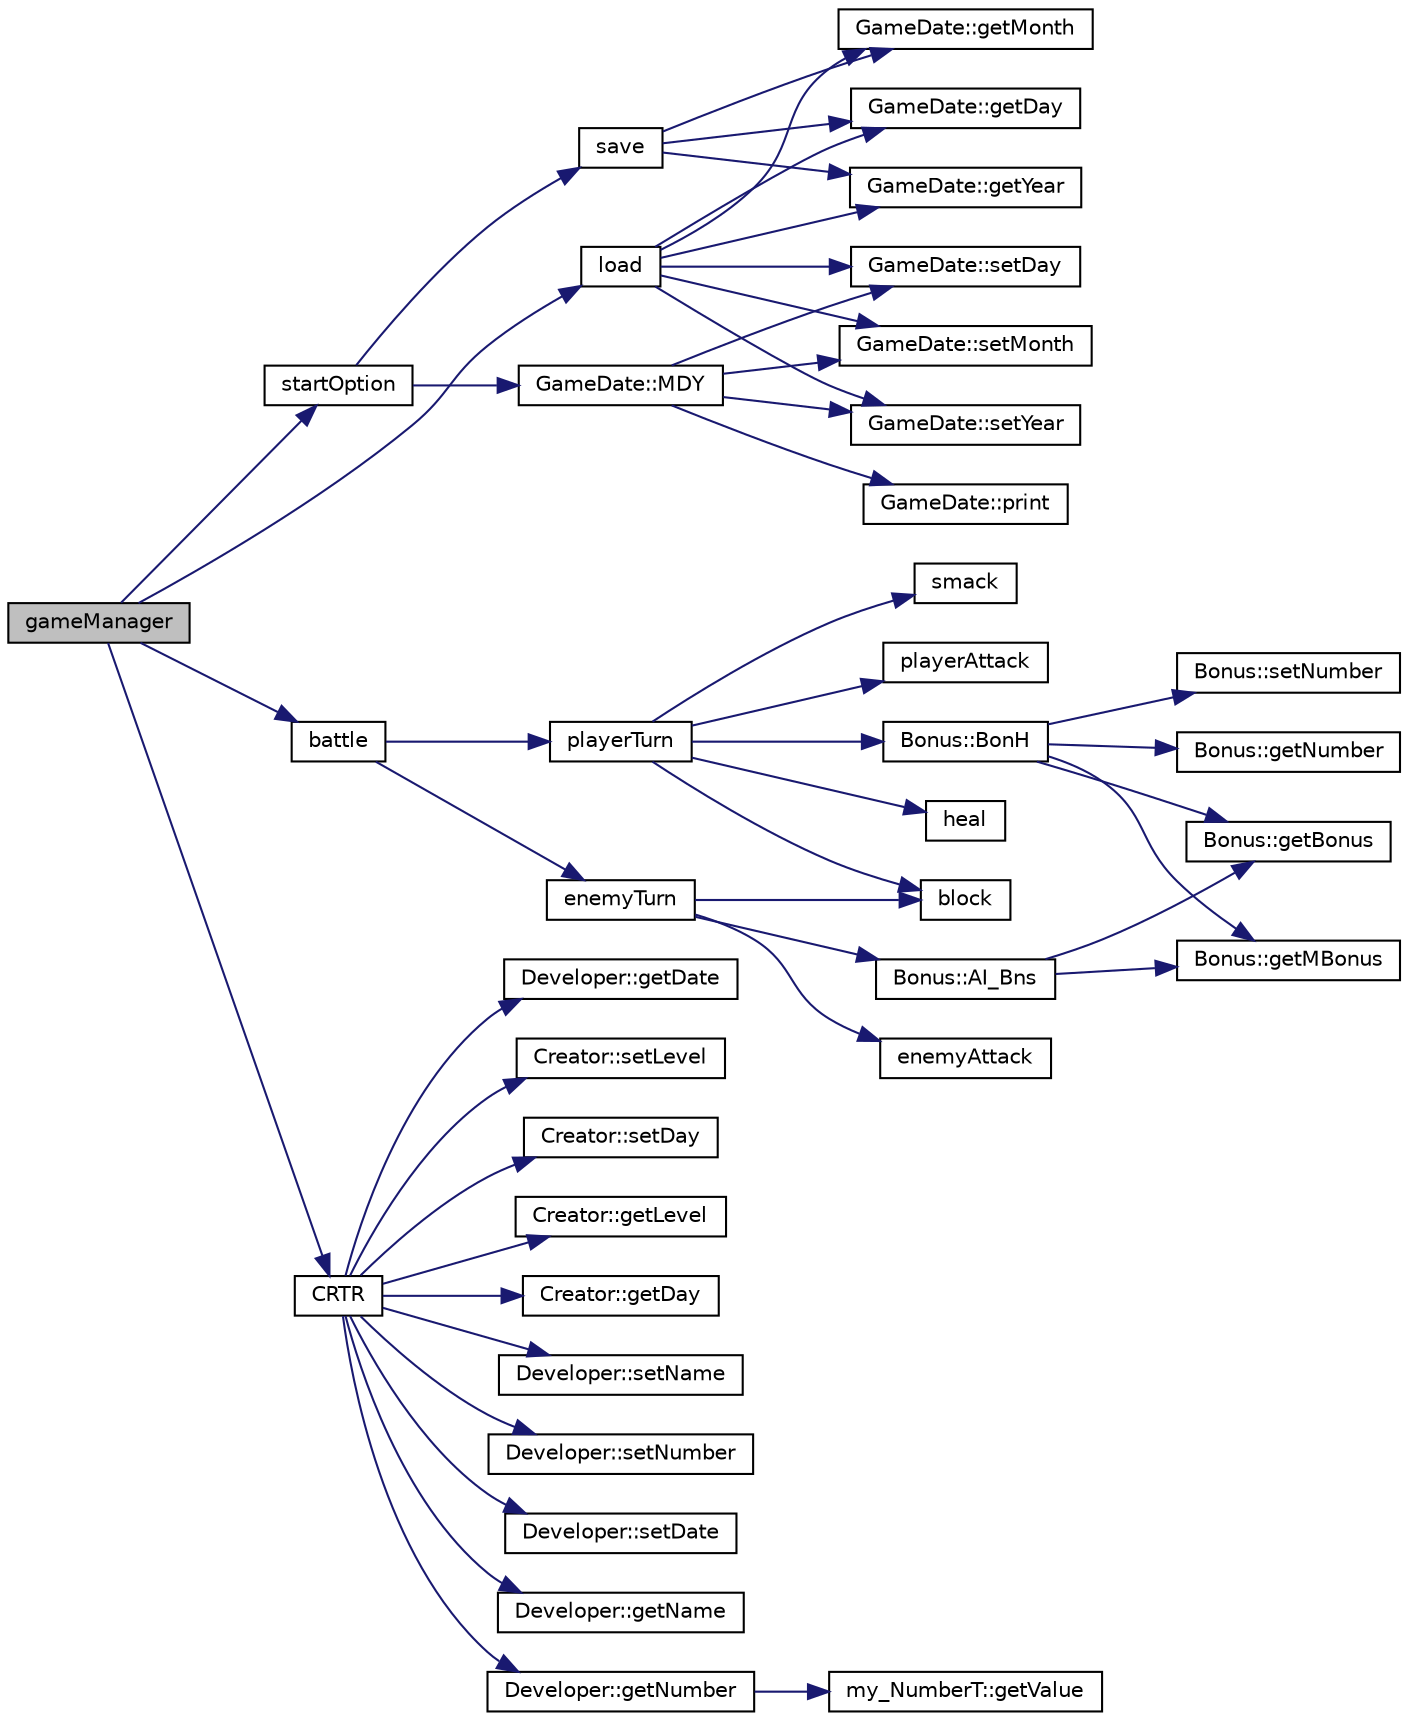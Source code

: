 digraph "gameManager"
{
  edge [fontname="Helvetica",fontsize="10",labelfontname="Helvetica",labelfontsize="10"];
  node [fontname="Helvetica",fontsize="10",shape=record];
  rankdir="LR";
  Node1 [label="gameManager",height=0.2,width=0.4,color="black", fillcolor="grey75", style="filled", fontcolor="black"];
  Node1 -> Node2 [color="midnightblue",fontsize="10",style="solid"];
  Node2 [label="startOption",height=0.2,width=0.4,color="black", fillcolor="white", style="filled",URL="$main_8cpp.html#a9421d775ae363a991198f68d5dbf7b19"];
  Node2 -> Node3 [color="midnightblue",fontsize="10",style="solid"];
  Node3 [label="GameDate::MDY",height=0.2,width=0.4,color="black", fillcolor="white", style="filled",URL="$class_game_date.html#a46f2fcc90a57600fd45b783d9f8cd0c3"];
  Node3 -> Node4 [color="midnightblue",fontsize="10",style="solid"];
  Node4 [label="GameDate::setDay",height=0.2,width=0.4,color="black", fillcolor="white", style="filled",URL="$class_game_date.html#aba5c6ab5a4f050ceb431fbcd037009d3"];
  Node3 -> Node5 [color="midnightblue",fontsize="10",style="solid"];
  Node5 [label="GameDate::setMonth",height=0.2,width=0.4,color="black", fillcolor="white", style="filled",URL="$class_game_date.html#a55608e9a69e32403ae008291681bbf59"];
  Node3 -> Node6 [color="midnightblue",fontsize="10",style="solid"];
  Node6 [label="GameDate::setYear",height=0.2,width=0.4,color="black", fillcolor="white", style="filled",URL="$class_game_date.html#adcaba92c4db1fa259a5d8ae9704064e5"];
  Node3 -> Node7 [color="midnightblue",fontsize="10",style="solid"];
  Node7 [label="GameDate::print",height=0.2,width=0.4,color="black", fillcolor="white", style="filled",URL="$class_game_date.html#ae0829c804c22c72d1fe34080aed5cea3"];
  Node2 -> Node8 [color="midnightblue",fontsize="10",style="solid"];
  Node8 [label="save",height=0.2,width=0.4,color="black", fillcolor="white", style="filled",URL="$main_8cpp.html#ae37e254cdfd11133af9b06c52f393d6e"];
  Node8 -> Node9 [color="midnightblue",fontsize="10",style="solid"];
  Node9 [label="GameDate::getMonth",height=0.2,width=0.4,color="black", fillcolor="white", style="filled",URL="$class_game_date.html#a2b8fba33da7e4820587a2e6ccc9411e0"];
  Node8 -> Node10 [color="midnightblue",fontsize="10",style="solid"];
  Node10 [label="GameDate::getDay",height=0.2,width=0.4,color="black", fillcolor="white", style="filled",URL="$class_game_date.html#aa5f51d52c16e608253fd4c2762a1dfbb"];
  Node8 -> Node11 [color="midnightblue",fontsize="10",style="solid"];
  Node11 [label="GameDate::getYear",height=0.2,width=0.4,color="black", fillcolor="white", style="filled",URL="$class_game_date.html#ac996cd8d1fbd5a4ad9ede22a6b9aa7aa"];
  Node1 -> Node12 [color="midnightblue",fontsize="10",style="solid"];
  Node12 [label="load",height=0.2,width=0.4,color="black", fillcolor="white", style="filled",URL="$main_8cpp.html#af3dc1f4eaeaabc4cb2741c991bc47f3d"];
  Node12 -> Node5 [color="midnightblue",fontsize="10",style="solid"];
  Node12 -> Node4 [color="midnightblue",fontsize="10",style="solid"];
  Node12 -> Node6 [color="midnightblue",fontsize="10",style="solid"];
  Node12 -> Node9 [color="midnightblue",fontsize="10",style="solid"];
  Node12 -> Node10 [color="midnightblue",fontsize="10",style="solid"];
  Node12 -> Node11 [color="midnightblue",fontsize="10",style="solid"];
  Node1 -> Node13 [color="midnightblue",fontsize="10",style="solid"];
  Node13 [label="battle",height=0.2,width=0.4,color="black", fillcolor="white", style="filled",URL="$main_8cpp.html#a9f1fc8afafd91b62e36d45f690623ec3"];
  Node13 -> Node14 [color="midnightblue",fontsize="10",style="solid"];
  Node14 [label="playerTurn",height=0.2,width=0.4,color="black", fillcolor="white", style="filled",URL="$main_8cpp.html#a8cea86ce6455bbc0fe2dd9491af1444e"];
  Node14 -> Node15 [color="midnightblue",fontsize="10",style="solid"];
  Node15 [label="Bonus::BonH",height=0.2,width=0.4,color="black", fillcolor="white", style="filled",URL="$class_bonus.html#aad2515d0e2e8a4e0c6fcbbd01c167712"];
  Node15 -> Node16 [color="midnightblue",fontsize="10",style="solid"];
  Node16 [label="Bonus::setNumber",height=0.2,width=0.4,color="black", fillcolor="white", style="filled",URL="$class_bonus.html#a9b49303ba2ac90ed51903d720c254d16"];
  Node15 -> Node17 [color="midnightblue",fontsize="10",style="solid"];
  Node17 [label="Bonus::getNumber",height=0.2,width=0.4,color="black", fillcolor="white", style="filled",URL="$class_bonus.html#a8410340d40b2c2f94e6975da25715615"];
  Node15 -> Node18 [color="midnightblue",fontsize="10",style="solid"];
  Node18 [label="Bonus::getMBonus",height=0.2,width=0.4,color="black", fillcolor="white", style="filled",URL="$class_bonus.html#aaa4cc8b64910ad7fac1a0e2408a26338"];
  Node15 -> Node19 [color="midnightblue",fontsize="10",style="solid"];
  Node19 [label="Bonus::getBonus",height=0.2,width=0.4,color="black", fillcolor="white", style="filled",URL="$class_bonus.html#a20eafd1e0dc632fbbd86d860822e95bf"];
  Node14 -> Node20 [color="midnightblue",fontsize="10",style="solid"];
  Node20 [label="heal",height=0.2,width=0.4,color="black", fillcolor="white", style="filled",URL="$main_8cpp.html#a4fc2c0136e62f2b645a505e3bd2d75be"];
  Node14 -> Node21 [color="midnightblue",fontsize="10",style="solid"];
  Node21 [label="smack",height=0.2,width=0.4,color="black", fillcolor="white", style="filled",URL="$main_8cpp.html#a7fffa328a80d69f42c77deccb0c98a2d"];
  Node14 -> Node22 [color="midnightblue",fontsize="10",style="solid"];
  Node22 [label="block",height=0.2,width=0.4,color="black", fillcolor="white", style="filled",URL="$main_8cpp.html#a81aa732ee1c52ed612ce57909dde6b75"];
  Node14 -> Node23 [color="midnightblue",fontsize="10",style="solid"];
  Node23 [label="playerAttack",height=0.2,width=0.4,color="black", fillcolor="white", style="filled",URL="$main_8cpp.html#a0d2f7982285746f2c3086e8c3430c8aa"];
  Node13 -> Node24 [color="midnightblue",fontsize="10",style="solid"];
  Node24 [label="enemyTurn",height=0.2,width=0.4,color="black", fillcolor="white", style="filled",URL="$main_8cpp.html#a6c34c0f60b1ebdcf3f8835bc5e6ca22c"];
  Node24 -> Node25 [color="midnightblue",fontsize="10",style="solid"];
  Node25 [label="Bonus::AI_Bns",height=0.2,width=0.4,color="black", fillcolor="white", style="filled",URL="$class_bonus.html#ae2f51b8407ff820aa8a0a180d2158554"];
  Node25 -> Node18 [color="midnightblue",fontsize="10",style="solid"];
  Node25 -> Node19 [color="midnightblue",fontsize="10",style="solid"];
  Node24 -> Node22 [color="midnightblue",fontsize="10",style="solid"];
  Node24 -> Node26 [color="midnightblue",fontsize="10",style="solid"];
  Node26 [label="enemyAttack",height=0.2,width=0.4,color="black", fillcolor="white", style="filled",URL="$main_8cpp.html#ab340df13ba844ded5c4de5a3d9a7a3dc"];
  Node1 -> Node27 [color="midnightblue",fontsize="10",style="solid"];
  Node27 [label="CRTR",height=0.2,width=0.4,color="black", fillcolor="white", style="filled",URL="$main_8cpp.html#a7c6049047dd1945c70484e3e37847f7b"];
  Node27 -> Node28 [color="midnightblue",fontsize="10",style="solid"];
  Node28 [label="Developer::setName",height=0.2,width=0.4,color="black", fillcolor="white", style="filled",URL="$class_developer.html#aed0b441a49c60fcfbcdeb730bc6efb79"];
  Node27 -> Node29 [color="midnightblue",fontsize="10",style="solid"];
  Node29 [label="Developer::setNumber",height=0.2,width=0.4,color="black", fillcolor="white", style="filled",URL="$class_developer.html#afa96e363d27b88c0c54ebffadef4f728"];
  Node27 -> Node30 [color="midnightblue",fontsize="10",style="solid"];
  Node30 [label="Developer::setDate",height=0.2,width=0.4,color="black", fillcolor="white", style="filled",URL="$class_developer.html#aebac796aa948255e4ca15c8fbbc0d010"];
  Node27 -> Node31 [color="midnightblue",fontsize="10",style="solid"];
  Node31 [label="Developer::getName",height=0.2,width=0.4,color="black", fillcolor="white", style="filled",URL="$class_developer.html#abcaa88f55cd1dbd58daf281f8b504172"];
  Node27 -> Node32 [color="midnightblue",fontsize="10",style="solid"];
  Node32 [label="Developer::getNumber",height=0.2,width=0.4,color="black", fillcolor="white", style="filled",URL="$class_developer.html#ab1e964805d449751217f40e210596fc3"];
  Node32 -> Node33 [color="midnightblue",fontsize="10",style="solid"];
  Node33 [label="my_NumberT::getValue",height=0.2,width=0.4,color="black", fillcolor="white", style="filled",URL="$classmy___number_t.html#ac987528d323d8a2ed013a200ddb13a5f"];
  Node27 -> Node34 [color="midnightblue",fontsize="10",style="solid"];
  Node34 [label="Developer::getDate",height=0.2,width=0.4,color="black", fillcolor="white", style="filled",URL="$class_developer.html#a5ab8342af9b6352324787b66a1035c69"];
  Node27 -> Node35 [color="midnightblue",fontsize="10",style="solid"];
  Node35 [label="Creator::setLevel",height=0.2,width=0.4,color="black", fillcolor="white", style="filled",URL="$class_creator.html#a08a3e34a0fd9f2f0005f1fefd05f4f96"];
  Node27 -> Node36 [color="midnightblue",fontsize="10",style="solid"];
  Node36 [label="Creator::setDay",height=0.2,width=0.4,color="black", fillcolor="white", style="filled",URL="$class_creator.html#acd24fa39930d724d13a21f30ec423e4f"];
  Node27 -> Node37 [color="midnightblue",fontsize="10",style="solid"];
  Node37 [label="Creator::getLevel",height=0.2,width=0.4,color="black", fillcolor="white", style="filled",URL="$class_creator.html#aa8247cf632e973741f6905a1030b9306"];
  Node27 -> Node38 [color="midnightblue",fontsize="10",style="solid"];
  Node38 [label="Creator::getDay",height=0.2,width=0.4,color="black", fillcolor="white", style="filled",URL="$class_creator.html#a154311115ed492e31eec167458a6ec11"];
}
